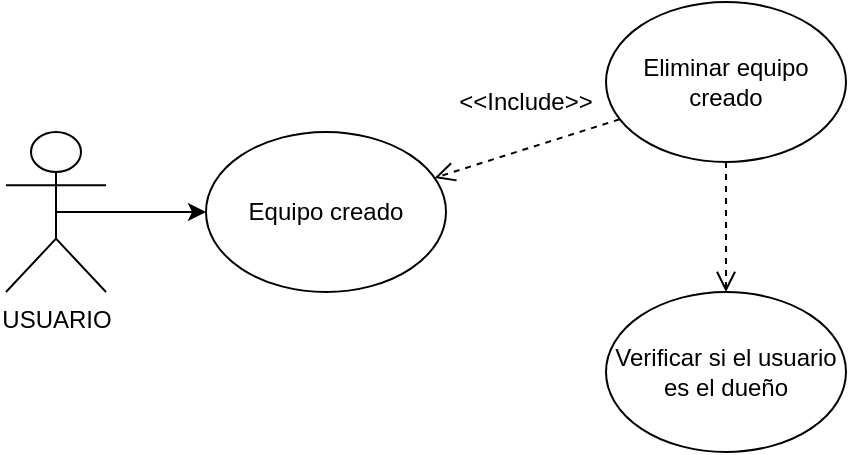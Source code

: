 <mxfile version="24.7.10">
  <diagram name="Página-1" id="D1yeE_vw0aPZ_IrkpM-p">
    <mxGraphModel grid="1" page="1" gridSize="10" guides="1" tooltips="1" connect="1" arrows="1" fold="1" pageScale="1" pageWidth="827" pageHeight="1169" math="0" shadow="0">
      <root>
        <mxCell id="0" />
        <mxCell id="1" parent="0" />
        <mxCell id="xq4rMB6KIAmGTRlJgKht-1" value="USUARIO" style="shape=umlActor;verticalLabelPosition=bottom;verticalAlign=top;html=1;outlineConnect=0;" vertex="1" parent="1">
          <mxGeometry x="80" y="200" width="50" height="80" as="geometry" />
        </mxCell>
        <mxCell id="xq4rMB6KIAmGTRlJgKht-2" value="Equipo creado" style="ellipse;whiteSpace=wrap;html=1;" vertex="1" parent="1">
          <mxGeometry x="180" y="200" width="120" height="80" as="geometry" />
        </mxCell>
        <mxCell id="xq4rMB6KIAmGTRlJgKht-4" value="" style="endArrow=classic;html=1;rounded=0;exitX=0.5;exitY=0.5;exitDx=0;exitDy=0;exitPerimeter=0;entryX=0;entryY=0.5;entryDx=0;entryDy=0;" edge="1" parent="1" source="xq4rMB6KIAmGTRlJgKht-1" target="xq4rMB6KIAmGTRlJgKht-2">
          <mxGeometry width="50" height="50" relative="1" as="geometry">
            <mxPoint x="140" y="280" as="sourcePoint" />
            <mxPoint x="190" y="230" as="targetPoint" />
          </mxGeometry>
        </mxCell>
        <mxCell id="xq4rMB6KIAmGTRlJgKht-5" value="Eliminar equipo creado" style="ellipse;whiteSpace=wrap;html=1;" vertex="1" parent="1">
          <mxGeometry x="380" y="135" width="120" height="80" as="geometry" />
        </mxCell>
        <mxCell id="xq4rMB6KIAmGTRlJgKht-6" value="&amp;lt;&amp;lt;Include&amp;gt;&amp;gt;" style="text;html=1;align=center;verticalAlign=middle;whiteSpace=wrap;rounded=0;" vertex="1" parent="1">
          <mxGeometry x="310" y="170" width="60" height="30" as="geometry" />
        </mxCell>
        <mxCell id="xq4rMB6KIAmGTRlJgKht-7" value="" style="html=1;verticalAlign=bottom;endArrow=open;dashed=1;endSize=8;curved=0;rounded=0;exitX=0.057;exitY=0.733;exitDx=0;exitDy=0;exitPerimeter=0;" edge="1" parent="1" source="xq4rMB6KIAmGTRlJgKht-5" target="xq4rMB6KIAmGTRlJgKht-2">
          <mxGeometry relative="1" as="geometry">
            <mxPoint x="430" y="239.5" as="sourcePoint" />
            <mxPoint x="350" y="239.5" as="targetPoint" />
          </mxGeometry>
        </mxCell>
        <mxCell id="xq4rMB6KIAmGTRlJgKht-8" value="" style="html=1;verticalAlign=bottom;endArrow=open;dashed=1;endSize=8;curved=0;rounded=0;exitX=0.5;exitY=1;exitDx=0;exitDy=0;" edge="1" parent="1" source="xq4rMB6KIAmGTRlJgKht-5">
          <mxGeometry relative="1" as="geometry">
            <mxPoint x="460" y="225.5" as="sourcePoint" />
            <mxPoint x="440" y="280" as="targetPoint" />
          </mxGeometry>
        </mxCell>
        <mxCell id="xq4rMB6KIAmGTRlJgKht-9" value="Verificar si el usuario es el dueño" style="ellipse;whiteSpace=wrap;html=1;" vertex="1" parent="1">
          <mxGeometry x="380" y="280" width="120" height="80" as="geometry" />
        </mxCell>
      </root>
    </mxGraphModel>
  </diagram>
</mxfile>

